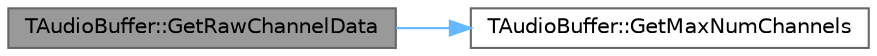 digraph "TAudioBuffer::GetRawChannelData"
{
 // INTERACTIVE_SVG=YES
 // LATEX_PDF_SIZE
  bgcolor="transparent";
  edge [fontname=Helvetica,fontsize=10,labelfontname=Helvetica,labelfontsize=10];
  node [fontname=Helvetica,fontsize=10,shape=box,height=0.2,width=0.4];
  rankdir="LR";
  Node1 [id="Node000001",label="TAudioBuffer::GetRawChannelData",height=0.2,width=0.4,color="gray40", fillcolor="grey60", style="filled", fontcolor="black",tooltip=" "];
  Node1 -> Node2 [id="edge1_Node000001_Node000002",color="steelblue1",style="solid",tooltip=" "];
  Node2 [id="Node000002",label="TAudioBuffer::GetMaxNumChannels",height=0.2,width=0.4,color="grey40", fillcolor="white", style="filled",URL="$d6/d2f/classTAudioBuffer.html#a7f5bd6858e80265542158f6d24bf42a1",tooltip=" "];
}
